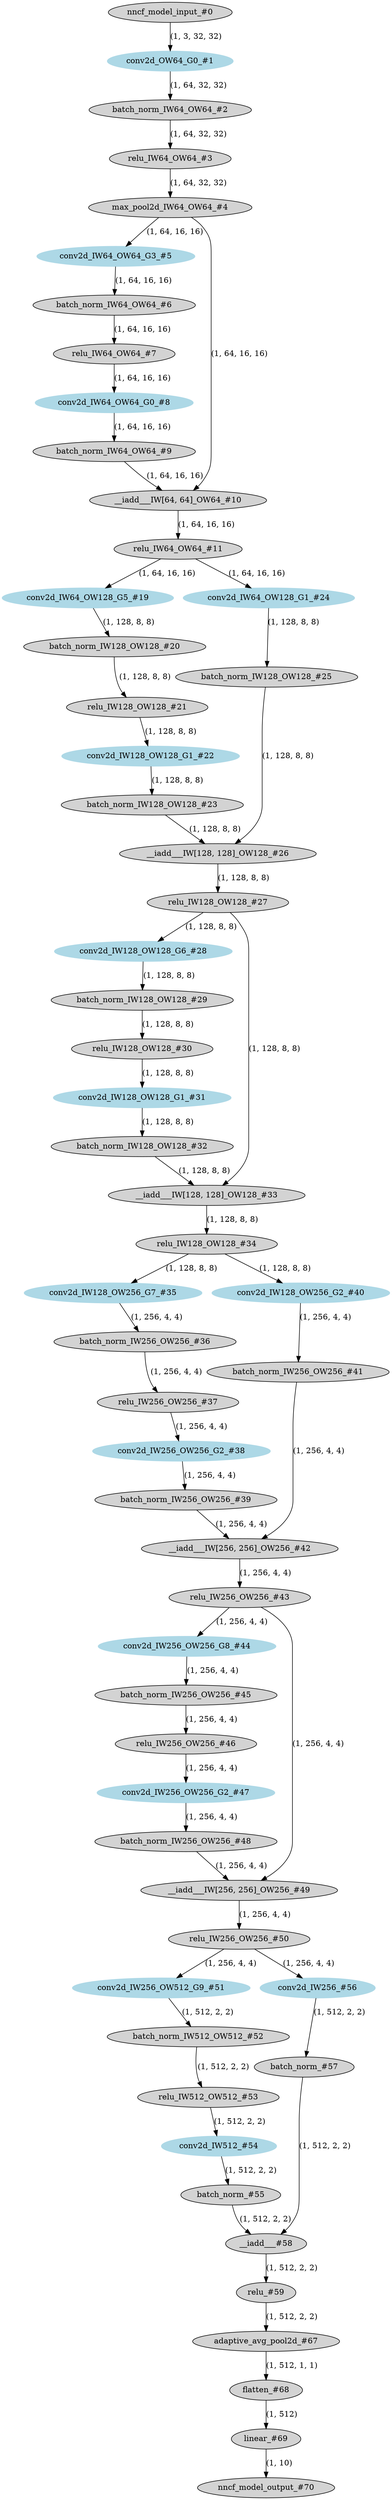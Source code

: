 strict digraph  {
"0 /nncf_model_input_0" [id=0, label="nncf_model_input_#0", style=filled, type=nncf_model_input];
"1 ResNet/NNCFConv2d[conv1]/conv2d_0" [color=lightblue, id=1, label="conv2d_OW64_G0_#1", style=filled, type=conv2d];
"2 ResNet/NNCFBatchNorm[bn1]/batch_norm_0" [id=2, label="batch_norm_IW64_OW64_#2", style=filled, type=batch_norm];
"3 ResNet/relu_0" [id=3, label="relu_IW64_OW64_#3", style=filled, type=relu];
"4 ResNet/MaxPool2d[maxpool]/max_pool2d_0" [id=4, label="max_pool2d_IW64_OW64_#4", style=filled, type=max_pool2d];
"5 ResNet/Sequential[layer1]/BasicBlock[0]/NNCFConv2d[conv1]/conv2d_0" [color=lightblue, id=5, label="conv2d_IW64_OW64_G3_#5", style=filled, type=conv2d];
"6 ResNet/Sequential[layer1]/BasicBlock[0]/NNCFBatchNorm[bn1]/batch_norm_0" [id=6, label="batch_norm_IW64_OW64_#6", style=filled, type=batch_norm];
"7 ResNet/Sequential[layer1]/BasicBlock[0]/relu_0" [id=7, label="relu_IW64_OW64_#7", style=filled, type=relu];
"8 ResNet/Sequential[layer1]/BasicBlock[0]/NNCFConv2d[conv2]/conv2d_0" [color=lightblue, id=8, label="conv2d_IW64_OW64_G0_#8", style=filled, type=conv2d];
"9 ResNet/Sequential[layer1]/BasicBlock[0]/NNCFBatchNorm[bn2]/batch_norm_0" [id=9, label="batch_norm_IW64_OW64_#9", style=filled, type=batch_norm];
"10 ResNet/Sequential[layer1]/BasicBlock[0]/__iadd___0" [id=10, label="__iadd___IW[64, 64]_OW64_#10", style=filled, type=__iadd__];
"11 ResNet/Sequential[layer1]/BasicBlock[0]/relu_1" [id=11, label="relu_IW64_OW64_#11", style=filled, type=relu];
"12 ResNet/Sequential[layer2]/BasicBlock[0]/NNCFConv2d[conv1]/conv2d_0" [color=lightblue, id=12, label="conv2d_IW64_OW128_G5_#19", style=filled, type=conv2d];
"13 ResNet/Sequential[layer2]/BasicBlock[0]/NNCFBatchNorm[bn1]/batch_norm_0" [id=13, label="batch_norm_IW128_OW128_#20", style=filled, type=batch_norm];
"14 ResNet/Sequential[layer2]/BasicBlock[0]/relu_0" [id=14, label="relu_IW128_OW128_#21", style=filled, type=relu];
"15 ResNet/Sequential[layer2]/BasicBlock[0]/NNCFConv2d[conv2]/conv2d_0" [color=lightblue, id=15, label="conv2d_IW128_OW128_G1_#22", style=filled, type=conv2d];
"16 ResNet/Sequential[layer2]/BasicBlock[0]/NNCFBatchNorm[bn2]/batch_norm_0" [id=16, label="batch_norm_IW128_OW128_#23", style=filled, type=batch_norm];
"17 ResNet/Sequential[layer2]/BasicBlock[0]/Sequential[shortcut]/NNCFConv2d[0]/conv2d_0" [color=lightblue, id=17, label="conv2d_IW64_OW128_G1_#24", style=filled, type=conv2d];
"18 ResNet/Sequential[layer2]/BasicBlock[0]/Sequential[shortcut]/NNCFBatchNorm[1]/batch_norm_0" [id=18, label="batch_norm_IW128_OW128_#25", style=filled, type=batch_norm];
"19 ResNet/Sequential[layer2]/BasicBlock[0]/__iadd___0" [id=19, label="__iadd___IW[128, 128]_OW128_#26", style=filled, type=__iadd__];
"20 ResNet/Sequential[layer2]/BasicBlock[0]/relu_1" [id=20, label="relu_IW128_OW128_#27", style=filled, type=relu];
"21 ResNet/Sequential[layer2]/BasicBlock[1]/NNCFConv2d[conv1]/conv2d_0" [color=lightblue, id=21, label="conv2d_IW128_OW128_G6_#28", style=filled, type=conv2d];
"22 ResNet/Sequential[layer2]/BasicBlock[1]/NNCFBatchNorm[bn1]/batch_norm_0" [id=22, label="batch_norm_IW128_OW128_#29", style=filled, type=batch_norm];
"23 ResNet/Sequential[layer2]/BasicBlock[1]/relu_0" [id=23, label="relu_IW128_OW128_#30", style=filled, type=relu];
"24 ResNet/Sequential[layer2]/BasicBlock[1]/NNCFConv2d[conv2]/conv2d_0" [color=lightblue, id=24, label="conv2d_IW128_OW128_G1_#31", style=filled, type=conv2d];
"25 ResNet/Sequential[layer2]/BasicBlock[1]/NNCFBatchNorm[bn2]/batch_norm_0" [id=25, label="batch_norm_IW128_OW128_#32", style=filled, type=batch_norm];
"26 ResNet/Sequential[layer2]/BasicBlock[1]/__iadd___0" [id=26, label="__iadd___IW[128, 128]_OW128_#33", style=filled, type=__iadd__];
"27 ResNet/Sequential[layer2]/BasicBlock[1]/relu_1" [id=27, label="relu_IW128_OW128_#34", style=filled, type=relu];
"28 ResNet/Sequential[layer3]/BasicBlock[0]/NNCFConv2d[conv1]/conv2d_0" [color=lightblue, id=28, label="conv2d_IW128_OW256_G7_#35", style=filled, type=conv2d];
"29 ResNet/Sequential[layer3]/BasicBlock[0]/NNCFBatchNorm[bn1]/batch_norm_0" [id=29, label="batch_norm_IW256_OW256_#36", style=filled, type=batch_norm];
"30 ResNet/Sequential[layer3]/BasicBlock[0]/relu_0" [id=30, label="relu_IW256_OW256_#37", style=filled, type=relu];
"31 ResNet/Sequential[layer3]/BasicBlock[0]/NNCFConv2d[conv2]/conv2d_0" [color=lightblue, id=31, label="conv2d_IW256_OW256_G2_#38", style=filled, type=conv2d];
"32 ResNet/Sequential[layer3]/BasicBlock[0]/NNCFBatchNorm[bn2]/batch_norm_0" [id=32, label="batch_norm_IW256_OW256_#39", style=filled, type=batch_norm];
"33 ResNet/Sequential[layer3]/BasicBlock[0]/Sequential[shortcut]/NNCFConv2d[0]/conv2d_0" [color=lightblue, id=33, label="conv2d_IW128_OW256_G2_#40", style=filled, type=conv2d];
"34 ResNet/Sequential[layer3]/BasicBlock[0]/Sequential[shortcut]/NNCFBatchNorm[1]/batch_norm_0" [id=34, label="batch_norm_IW256_OW256_#41", style=filled, type=batch_norm];
"35 ResNet/Sequential[layer3]/BasicBlock[0]/__iadd___0" [id=35, label="__iadd___IW[256, 256]_OW256_#42", style=filled, type=__iadd__];
"36 ResNet/Sequential[layer3]/BasicBlock[0]/relu_1" [id=36, label="relu_IW256_OW256_#43", style=filled, type=relu];
"37 ResNet/Sequential[layer3]/BasicBlock[1]/NNCFConv2d[conv1]/conv2d_0" [color=lightblue, id=37, label="conv2d_IW256_OW256_G8_#44", style=filled, type=conv2d];
"38 ResNet/Sequential[layer3]/BasicBlock[1]/NNCFBatchNorm[bn1]/batch_norm_0" [id=38, label="batch_norm_IW256_OW256_#45", style=filled, type=batch_norm];
"39 ResNet/Sequential[layer3]/BasicBlock[1]/relu_0" [id=39, label="relu_IW256_OW256_#46", style=filled, type=relu];
"40 ResNet/Sequential[layer3]/BasicBlock[1]/NNCFConv2d[conv2]/conv2d_0" [color=lightblue, id=40, label="conv2d_IW256_OW256_G2_#47", style=filled, type=conv2d];
"41 ResNet/Sequential[layer3]/BasicBlock[1]/NNCFBatchNorm[bn2]/batch_norm_0" [id=41, label="batch_norm_IW256_OW256_#48", style=filled, type=batch_norm];
"42 ResNet/Sequential[layer3]/BasicBlock[1]/__iadd___0" [id=42, label="__iadd___IW[256, 256]_OW256_#49", style=filled, type=__iadd__];
"43 ResNet/Sequential[layer3]/BasicBlock[1]/relu_1" [id=43, label="relu_IW256_OW256_#50", style=filled, type=relu];
"44 ResNet/Sequential[layer4]/BasicBlock[0]/NNCFConv2d[conv1]/conv2d_0" [color=lightblue, id=44, label="conv2d_IW256_OW512_G9_#51", style=filled, type=conv2d];
"45 ResNet/Sequential[layer4]/BasicBlock[0]/NNCFBatchNorm[bn1]/batch_norm_0" [id=45, label="batch_norm_IW512_OW512_#52", style=filled, type=batch_norm];
"46 ResNet/Sequential[layer4]/BasicBlock[0]/relu_0" [id=46, label="relu_IW512_OW512_#53", style=filled, type=relu];
"47 ResNet/Sequential[layer4]/BasicBlock[0]/NNCFConv2d[conv2]/conv2d_0" [color=lightblue, id=47, label="conv2d_IW512_#54", style=filled, type=conv2d];
"48 ResNet/Sequential[layer4]/BasicBlock[0]/NNCFBatchNorm[bn2]/batch_norm_0" [id=48, label="batch_norm_#55", style=filled, type=batch_norm];
"49 ResNet/Sequential[layer4]/BasicBlock[0]/Sequential[shortcut]/NNCFConv2d[0]/conv2d_0" [color=lightblue, id=49, label="conv2d_IW256_#56", style=filled, type=conv2d];
"50 ResNet/Sequential[layer4]/BasicBlock[0]/Sequential[shortcut]/NNCFBatchNorm[1]/batch_norm_0" [id=50, label="batch_norm_#57", style=filled, type=batch_norm];
"51 ResNet/Sequential[layer4]/BasicBlock[0]/__iadd___0" [id=51, label="__iadd___#58", style=filled, type=__iadd__];
"52 ResNet/Sequential[layer4]/BasicBlock[0]/relu_1" [id=52, label="relu_#59", style=filled, type=relu];
"53 ResNet/AdaptiveAvgPool2d[avgpool]/adaptive_avg_pool2d_0" [id=53, label="adaptive_avg_pool2d_#67", style=filled, type=adaptive_avg_pool2d];
"54 ResNet/flatten_0" [id=54, label="flatten_#68", style=filled, type=flatten];
"55 ResNet/NNCFLinear[linear]/linear_0" [id=55, label="linear_#69", style=filled, type=linear];
"56 /nncf_model_output_0" [id=56, label="nncf_model_output_#70", style=filled, type=nncf_model_output];
"0 /nncf_model_input_0" -> "1 ResNet/NNCFConv2d[conv1]/conv2d_0"  [label="(1, 3, 32, 32)", style=solid];
"1 ResNet/NNCFConv2d[conv1]/conv2d_0" -> "2 ResNet/NNCFBatchNorm[bn1]/batch_norm_0"  [label="(1, 64, 32, 32)", style=solid];
"2 ResNet/NNCFBatchNorm[bn1]/batch_norm_0" -> "3 ResNet/relu_0"  [label="(1, 64, 32, 32)", style=solid];
"3 ResNet/relu_0" -> "4 ResNet/MaxPool2d[maxpool]/max_pool2d_0"  [label="(1, 64, 32, 32)", style=solid];
"4 ResNet/MaxPool2d[maxpool]/max_pool2d_0" -> "5 ResNet/Sequential[layer1]/BasicBlock[0]/NNCFConv2d[conv1]/conv2d_0"  [label="(1, 64, 16, 16)", style=solid];
"5 ResNet/Sequential[layer1]/BasicBlock[0]/NNCFConv2d[conv1]/conv2d_0" -> "6 ResNet/Sequential[layer1]/BasicBlock[0]/NNCFBatchNorm[bn1]/batch_norm_0"  [label="(1, 64, 16, 16)", style=solid];
"6 ResNet/Sequential[layer1]/BasicBlock[0]/NNCFBatchNorm[bn1]/batch_norm_0" -> "7 ResNet/Sequential[layer1]/BasicBlock[0]/relu_0"  [label="(1, 64, 16, 16)", style=solid];
"7 ResNet/Sequential[layer1]/BasicBlock[0]/relu_0" -> "8 ResNet/Sequential[layer1]/BasicBlock[0]/NNCFConv2d[conv2]/conv2d_0"  [label="(1, 64, 16, 16)", style=solid];
"8 ResNet/Sequential[layer1]/BasicBlock[0]/NNCFConv2d[conv2]/conv2d_0" -> "9 ResNet/Sequential[layer1]/BasicBlock[0]/NNCFBatchNorm[bn2]/batch_norm_0"  [label="(1, 64, 16, 16)", style=solid];
"4 ResNet/MaxPool2d[maxpool]/max_pool2d_0" -> "10 ResNet/Sequential[layer1]/BasicBlock[0]/__iadd___0"  [label="(1, 64, 16, 16)", style=solid];
"9 ResNet/Sequential[layer1]/BasicBlock[0]/NNCFBatchNorm[bn2]/batch_norm_0" -> "10 ResNet/Sequential[layer1]/BasicBlock[0]/__iadd___0"  [label="(1, 64, 16, 16)", style=solid];
"10 ResNet/Sequential[layer1]/BasicBlock[0]/__iadd___0" -> "11 ResNet/Sequential[layer1]/BasicBlock[0]/relu_1"  [label="(1, 64, 16, 16)", style=solid];
"11 ResNet/Sequential[layer1]/BasicBlock[0]/relu_1" -> "12 ResNet/Sequential[layer2]/BasicBlock[0]/NNCFConv2d[conv1]/conv2d_0"  [label="(1, 64, 16, 16)", style=solid];
"11 ResNet/Sequential[layer1]/BasicBlock[0]/relu_1" -> "17 ResNet/Sequential[layer2]/BasicBlock[0]/Sequential[shortcut]/NNCFConv2d[0]/conv2d_0"  [label="(1, 64, 16, 16)", style=solid];
"12 ResNet/Sequential[layer2]/BasicBlock[0]/NNCFConv2d[conv1]/conv2d_0" -> "13 ResNet/Sequential[layer2]/BasicBlock[0]/NNCFBatchNorm[bn1]/batch_norm_0"  [label="(1, 128, 8, 8)", style=solid];
"13 ResNet/Sequential[layer2]/BasicBlock[0]/NNCFBatchNorm[bn1]/batch_norm_0" -> "14 ResNet/Sequential[layer2]/BasicBlock[0]/relu_0"  [label="(1, 128, 8, 8)", style=solid];
"14 ResNet/Sequential[layer2]/BasicBlock[0]/relu_0" -> "15 ResNet/Sequential[layer2]/BasicBlock[0]/NNCFConv2d[conv2]/conv2d_0"  [label="(1, 128, 8, 8)", style=solid];
"15 ResNet/Sequential[layer2]/BasicBlock[0]/NNCFConv2d[conv2]/conv2d_0" -> "16 ResNet/Sequential[layer2]/BasicBlock[0]/NNCFBatchNorm[bn2]/batch_norm_0"  [label="(1, 128, 8, 8)", style=solid];
"16 ResNet/Sequential[layer2]/BasicBlock[0]/NNCFBatchNorm[bn2]/batch_norm_0" -> "19 ResNet/Sequential[layer2]/BasicBlock[0]/__iadd___0"  [label="(1, 128, 8, 8)", style=solid];
"17 ResNet/Sequential[layer2]/BasicBlock[0]/Sequential[shortcut]/NNCFConv2d[0]/conv2d_0" -> "18 ResNet/Sequential[layer2]/BasicBlock[0]/Sequential[shortcut]/NNCFBatchNorm[1]/batch_norm_0"  [label="(1, 128, 8, 8)", style=solid];
"18 ResNet/Sequential[layer2]/BasicBlock[0]/Sequential[shortcut]/NNCFBatchNorm[1]/batch_norm_0" -> "19 ResNet/Sequential[layer2]/BasicBlock[0]/__iadd___0"  [label="(1, 128, 8, 8)", style=solid];
"19 ResNet/Sequential[layer2]/BasicBlock[0]/__iadd___0" -> "20 ResNet/Sequential[layer2]/BasicBlock[0]/relu_1"  [label="(1, 128, 8, 8)", style=solid];
"20 ResNet/Sequential[layer2]/BasicBlock[0]/relu_1" -> "21 ResNet/Sequential[layer2]/BasicBlock[1]/NNCFConv2d[conv1]/conv2d_0"  [label="(1, 128, 8, 8)", style=solid];
"20 ResNet/Sequential[layer2]/BasicBlock[0]/relu_1" -> "26 ResNet/Sequential[layer2]/BasicBlock[1]/__iadd___0"  [label="(1, 128, 8, 8)", style=solid];
"21 ResNet/Sequential[layer2]/BasicBlock[1]/NNCFConv2d[conv1]/conv2d_0" -> "22 ResNet/Sequential[layer2]/BasicBlock[1]/NNCFBatchNorm[bn1]/batch_norm_0"  [label="(1, 128, 8, 8)", style=solid];
"22 ResNet/Sequential[layer2]/BasicBlock[1]/NNCFBatchNorm[bn1]/batch_norm_0" -> "23 ResNet/Sequential[layer2]/BasicBlock[1]/relu_0"  [label="(1, 128, 8, 8)", style=solid];
"23 ResNet/Sequential[layer2]/BasicBlock[1]/relu_0" -> "24 ResNet/Sequential[layer2]/BasicBlock[1]/NNCFConv2d[conv2]/conv2d_0"  [label="(1, 128, 8, 8)", style=solid];
"24 ResNet/Sequential[layer2]/BasicBlock[1]/NNCFConv2d[conv2]/conv2d_0" -> "25 ResNet/Sequential[layer2]/BasicBlock[1]/NNCFBatchNorm[bn2]/batch_norm_0"  [label="(1, 128, 8, 8)", style=solid];
"25 ResNet/Sequential[layer2]/BasicBlock[1]/NNCFBatchNorm[bn2]/batch_norm_0" -> "26 ResNet/Sequential[layer2]/BasicBlock[1]/__iadd___0"  [label="(1, 128, 8, 8)", style=solid];
"26 ResNet/Sequential[layer2]/BasicBlock[1]/__iadd___0" -> "27 ResNet/Sequential[layer2]/BasicBlock[1]/relu_1"  [label="(1, 128, 8, 8)", style=solid];
"27 ResNet/Sequential[layer2]/BasicBlock[1]/relu_1" -> "28 ResNet/Sequential[layer3]/BasicBlock[0]/NNCFConv2d[conv1]/conv2d_0"  [label="(1, 128, 8, 8)", style=solid];
"27 ResNet/Sequential[layer2]/BasicBlock[1]/relu_1" -> "33 ResNet/Sequential[layer3]/BasicBlock[0]/Sequential[shortcut]/NNCFConv2d[0]/conv2d_0"  [label="(1, 128, 8, 8)", style=solid];
"28 ResNet/Sequential[layer3]/BasicBlock[0]/NNCFConv2d[conv1]/conv2d_0" -> "29 ResNet/Sequential[layer3]/BasicBlock[0]/NNCFBatchNorm[bn1]/batch_norm_0"  [label="(1, 256, 4, 4)", style=solid];
"29 ResNet/Sequential[layer3]/BasicBlock[0]/NNCFBatchNorm[bn1]/batch_norm_0" -> "30 ResNet/Sequential[layer3]/BasicBlock[0]/relu_0"  [label="(1, 256, 4, 4)", style=solid];
"30 ResNet/Sequential[layer3]/BasicBlock[0]/relu_0" -> "31 ResNet/Sequential[layer3]/BasicBlock[0]/NNCFConv2d[conv2]/conv2d_0"  [label="(1, 256, 4, 4)", style=solid];
"31 ResNet/Sequential[layer3]/BasicBlock[0]/NNCFConv2d[conv2]/conv2d_0" -> "32 ResNet/Sequential[layer3]/BasicBlock[0]/NNCFBatchNorm[bn2]/batch_norm_0"  [label="(1, 256, 4, 4)", style=solid];
"32 ResNet/Sequential[layer3]/BasicBlock[0]/NNCFBatchNorm[bn2]/batch_norm_0" -> "35 ResNet/Sequential[layer3]/BasicBlock[0]/__iadd___0"  [label="(1, 256, 4, 4)", style=solid];
"33 ResNet/Sequential[layer3]/BasicBlock[0]/Sequential[shortcut]/NNCFConv2d[0]/conv2d_0" -> "34 ResNet/Sequential[layer3]/BasicBlock[0]/Sequential[shortcut]/NNCFBatchNorm[1]/batch_norm_0"  [label="(1, 256, 4, 4)", style=solid];
"34 ResNet/Sequential[layer3]/BasicBlock[0]/Sequential[shortcut]/NNCFBatchNorm[1]/batch_norm_0" -> "35 ResNet/Sequential[layer3]/BasicBlock[0]/__iadd___0"  [label="(1, 256, 4, 4)", style=solid];
"35 ResNet/Sequential[layer3]/BasicBlock[0]/__iadd___0" -> "36 ResNet/Sequential[layer3]/BasicBlock[0]/relu_1"  [label="(1, 256, 4, 4)", style=solid];
"36 ResNet/Sequential[layer3]/BasicBlock[0]/relu_1" -> "37 ResNet/Sequential[layer3]/BasicBlock[1]/NNCFConv2d[conv1]/conv2d_0"  [label="(1, 256, 4, 4)", style=solid];
"36 ResNet/Sequential[layer3]/BasicBlock[0]/relu_1" -> "42 ResNet/Sequential[layer3]/BasicBlock[1]/__iadd___0"  [label="(1, 256, 4, 4)", style=solid];
"37 ResNet/Sequential[layer3]/BasicBlock[1]/NNCFConv2d[conv1]/conv2d_0" -> "38 ResNet/Sequential[layer3]/BasicBlock[1]/NNCFBatchNorm[bn1]/batch_norm_0"  [label="(1, 256, 4, 4)", style=solid];
"38 ResNet/Sequential[layer3]/BasicBlock[1]/NNCFBatchNorm[bn1]/batch_norm_0" -> "39 ResNet/Sequential[layer3]/BasicBlock[1]/relu_0"  [label="(1, 256, 4, 4)", style=solid];
"39 ResNet/Sequential[layer3]/BasicBlock[1]/relu_0" -> "40 ResNet/Sequential[layer3]/BasicBlock[1]/NNCFConv2d[conv2]/conv2d_0"  [label="(1, 256, 4, 4)", style=solid];
"40 ResNet/Sequential[layer3]/BasicBlock[1]/NNCFConv2d[conv2]/conv2d_0" -> "41 ResNet/Sequential[layer3]/BasicBlock[1]/NNCFBatchNorm[bn2]/batch_norm_0"  [label="(1, 256, 4, 4)", style=solid];
"41 ResNet/Sequential[layer3]/BasicBlock[1]/NNCFBatchNorm[bn2]/batch_norm_0" -> "42 ResNet/Sequential[layer3]/BasicBlock[1]/__iadd___0"  [label="(1, 256, 4, 4)", style=solid];
"42 ResNet/Sequential[layer3]/BasicBlock[1]/__iadd___0" -> "43 ResNet/Sequential[layer3]/BasicBlock[1]/relu_1"  [label="(1, 256, 4, 4)", style=solid];
"43 ResNet/Sequential[layer3]/BasicBlock[1]/relu_1" -> "44 ResNet/Sequential[layer4]/BasicBlock[0]/NNCFConv2d[conv1]/conv2d_0"  [label="(1, 256, 4, 4)", style=solid];
"43 ResNet/Sequential[layer3]/BasicBlock[1]/relu_1" -> "49 ResNet/Sequential[layer4]/BasicBlock[0]/Sequential[shortcut]/NNCFConv2d[0]/conv2d_0"  [label="(1, 256, 4, 4)", style=solid];
"44 ResNet/Sequential[layer4]/BasicBlock[0]/NNCFConv2d[conv1]/conv2d_0" -> "45 ResNet/Sequential[layer4]/BasicBlock[0]/NNCFBatchNorm[bn1]/batch_norm_0"  [label="(1, 512, 2, 2)", style=solid];
"45 ResNet/Sequential[layer4]/BasicBlock[0]/NNCFBatchNorm[bn1]/batch_norm_0" -> "46 ResNet/Sequential[layer4]/BasicBlock[0]/relu_0"  [label="(1, 512, 2, 2)", style=solid];
"46 ResNet/Sequential[layer4]/BasicBlock[0]/relu_0" -> "47 ResNet/Sequential[layer4]/BasicBlock[0]/NNCFConv2d[conv2]/conv2d_0"  [label="(1, 512, 2, 2)", style=solid];
"47 ResNet/Sequential[layer4]/BasicBlock[0]/NNCFConv2d[conv2]/conv2d_0" -> "48 ResNet/Sequential[layer4]/BasicBlock[0]/NNCFBatchNorm[bn2]/batch_norm_0"  [label="(1, 512, 2, 2)", style=solid];
"48 ResNet/Sequential[layer4]/BasicBlock[0]/NNCFBatchNorm[bn2]/batch_norm_0" -> "51 ResNet/Sequential[layer4]/BasicBlock[0]/__iadd___0"  [label="(1, 512, 2, 2)", style=solid];
"49 ResNet/Sequential[layer4]/BasicBlock[0]/Sequential[shortcut]/NNCFConv2d[0]/conv2d_0" -> "50 ResNet/Sequential[layer4]/BasicBlock[0]/Sequential[shortcut]/NNCFBatchNorm[1]/batch_norm_0"  [label="(1, 512, 2, 2)", style=solid];
"50 ResNet/Sequential[layer4]/BasicBlock[0]/Sequential[shortcut]/NNCFBatchNorm[1]/batch_norm_0" -> "51 ResNet/Sequential[layer4]/BasicBlock[0]/__iadd___0"  [label="(1, 512, 2, 2)", style=solid];
"51 ResNet/Sequential[layer4]/BasicBlock[0]/__iadd___0" -> "52 ResNet/Sequential[layer4]/BasicBlock[0]/relu_1"  [label="(1, 512, 2, 2)", style=solid];
"52 ResNet/Sequential[layer4]/BasicBlock[0]/relu_1" -> "53 ResNet/AdaptiveAvgPool2d[avgpool]/adaptive_avg_pool2d_0"  [label="(1, 512, 2, 2)", style=solid];
"53 ResNet/AdaptiveAvgPool2d[avgpool]/adaptive_avg_pool2d_0" -> "54 ResNet/flatten_0"  [label="(1, 512, 1, 1)", style=solid];
"54 ResNet/flatten_0" -> "55 ResNet/NNCFLinear[linear]/linear_0"  [label="(1, 512)", style=solid];
"55 ResNet/NNCFLinear[linear]/linear_0" -> "56 /nncf_model_output_0"  [label="(1, 10)", style=solid];
}
